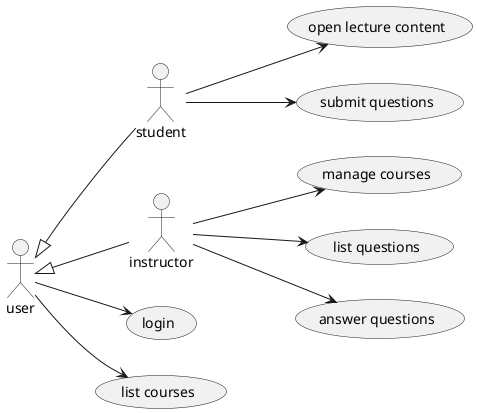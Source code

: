 @startuml use-cases

left to right direction

' actors

:user: as us
:student: as st
:instructor: as tr

us <|-- st
us <|-- tr

' use cases

(login) as (UC1)
(list courses) as (UC2)
(open lecture content) as (UC3)
(submit questions) as (UC4)
(manage courses) as (UC5)
(list questions) as (UC6)
(answer questions) as (UC7)

' user use cases

us --> UC1
us --> UC2

' student use cases

st --> UC3
st --> UC4

' trainer use cases

tr --> UC5
tr --> UC6
tr --> UC7

@enduml